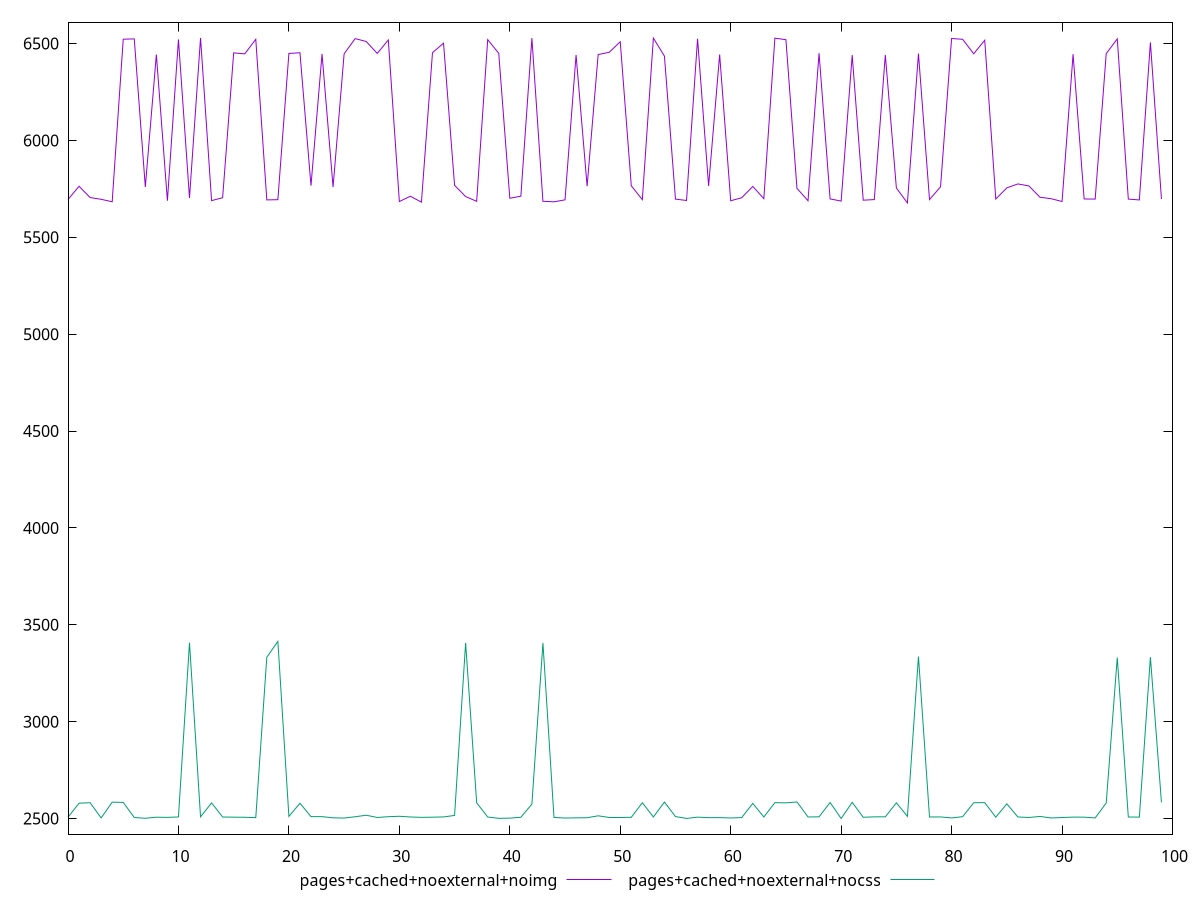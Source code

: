 reset
set terminal svg size 640, 500 enhanced background rgb 'white'
set output "report_00007_2020-12-11T15:55:29.892Z/largest-contentful-paint/comparison/line/8_vs_9.svg"

$pagesCachedNoexternalNoimg <<EOF
0 5695.322150000002
1 5763.812400000001
2 5705.3416499999985
3 5696.41525
4 5683.715350000002
5 6522.731600000001
6 6524.402699999999
7 5759.82855
8 6443.439
9 5689.0957
10 6521.4401
11 5703.388350000001
12 6529.4758
13 5689.599550000002
14 5704.638499999999
15 6452.148000000001
16 6447.160499999998
17 6522.121599999999
18 5693.4067
19 5694.376450000002
20 6449.185650000001
21 6452.972099999999
22 5766.883999999998
23 6446.452350000001
24 5759.7661
25 6447.168149999999
26 6525.8782999999985
27 6510.994599999999
28 6449.35665
29 6518.938499999998
30 5684.86325
31 5712.221149999999
32 5681.81025
33 6453.188849999999
34 6502.1713500000005
35 5768.583750000001
36 5710.400799999999
37 5686.044099999997
38 6520.6706
39 6449.86245
40 5701.857050000001
41 5712.451600000002
42 6528.133799999999
43 5686.1709500000015
44 5683.525749999999
45 5693.6418
46 6441.244200000003
47 5764.300199999998
48 6443.490450000001
49 6455.425799999999
50 6509.5612
51 5766.244400000001
52 5694.6326500000005
53 6528.40235
54 6435.6766499999985
55 5697.4555500000015
56 5690.4166
57 6524.935200000002
58 5765.50245
59 6443.390399999998
60 5689.001750000001
61 5704.475449999998
62 5762.883449999998
63 5699.5672
64 6528.1633999999995
65 6520.290400000002
66 5752.907499999998
67 5688.94095
68 6450.726749999998
69 5698.50045
70 5687.246299999997
71 6440.647200000001
72 5691.9050499999985
73 5694.950499999997
74 6441.40545
75 5754.906149999999
76 5677.471
77 6448.464300000001
78 5694.964049999999
79 5761.186500000002
80 6526.4304
81 6522.292600000001
82 6447.701099999998
83 6517.3694
84 5697.845699999999
85 5755.335349999999
86 5775.7737
87 5765.528050000001
88 5707.115099999998
89 5699.631900000001
90 5685.230700000001
91 6445.2099
92 5698.089649999999
93 5697.5896
94 6448.379550000001
95 6524.538300000001
96 5697.550900000001
97 5693.1104
98 6506.372699999999
99 5697.788500000001
EOF

$pagesCachedNoexternalNocss <<EOF
0 2507.0122999999994
1 2579.4519000000005
2 2581.8780000000006
3 2503.50155
4 2584.8756999999996
5 2583.6366
6 2505.50835
7 2501.6616999999997
8 2507.21735
9 2506.2310500000003
10 2508.5882
11 3407.9469
12 2509.1005999999998
13 2580.7960000000003
14 2508.17155
15 2507.2994500000004
16 2506.8524500000003
17 2504.8376
18 3332.6587
19 3414.5454999999997
20 2511.2196
21 2579.2725
22 2510.3044000000004
23 2509.9801499999994
24 2504.10865
25 2502.6522499999996
26 2509.6048499999997
27 2517.30675
28 2505.7610000000004
29 2509.8384500000006
30 2511.9612999999995
31 2508.33685
32 2506.3134
33 2507.232
34 2508.53
35 2516.3027500000003
36 3406.5032499999998
37 2581.2587000000003
38 2508.2028
39 2501.3049499999997
40 2502.398
41 2506.7315999999996
42 2574.7246999999998
43 3406.4843499999997
44 2505.9797499999995
45 2502.8995
46 2503.7945000000004
47 2504.45375
48 2514.3951499999994
49 2504.2333499999995
50 2504.2173999999995
51 2506.7230999999997
52 2581.7324
53 2508.4408
54 2585.2223
55 2510.43915
56 2500.9174999999996
57 2507.40995
58 2504.7919999999995
59 2505.0327000000007
60 2503.1607
61 2505.3497500000003
62 2578.530300000001
63 2508.1725500000002
64 2582.2738
65 2581.1806000000006
66 2585.8743
67 2508.3162
68 2509.2504499999995
69 2583.1359999999995
70 2500.3651
71 2583.759
72 2506.9461499999998
73 2508.91745
74 2509.10635
75 2581.3767000000003
76 2511.4258500000005
77 3336.2516
78 2508.1779500000002
79 2508.56225
80 2503.3929499999995
81 2509.9906
82 2581.7594
83 2582.5213999999996
84 2507.1604
85 2576.1679999999997
86 2508.31565
87 2505.6843
88 2511.1844
89 2503.2271499999997
90 2505.36465
91 2507.7488999999996
92 2507.3044999999997
93 2503.456
94 2580.426099999999
95 3331.2337000000007
96 2508.0838499999995
97 2507.7132
98 3333.2425999999996
99 2583.9211999999998
EOF

set key outside below
set yrange [2419.782886:6610.058014]

plot \
  $pagesCachedNoexternalNoimg title "pages+cached+noexternal+noimg" with line, \
  $pagesCachedNoexternalNocss title "pages+cached+noexternal+nocss" with line, \


reset